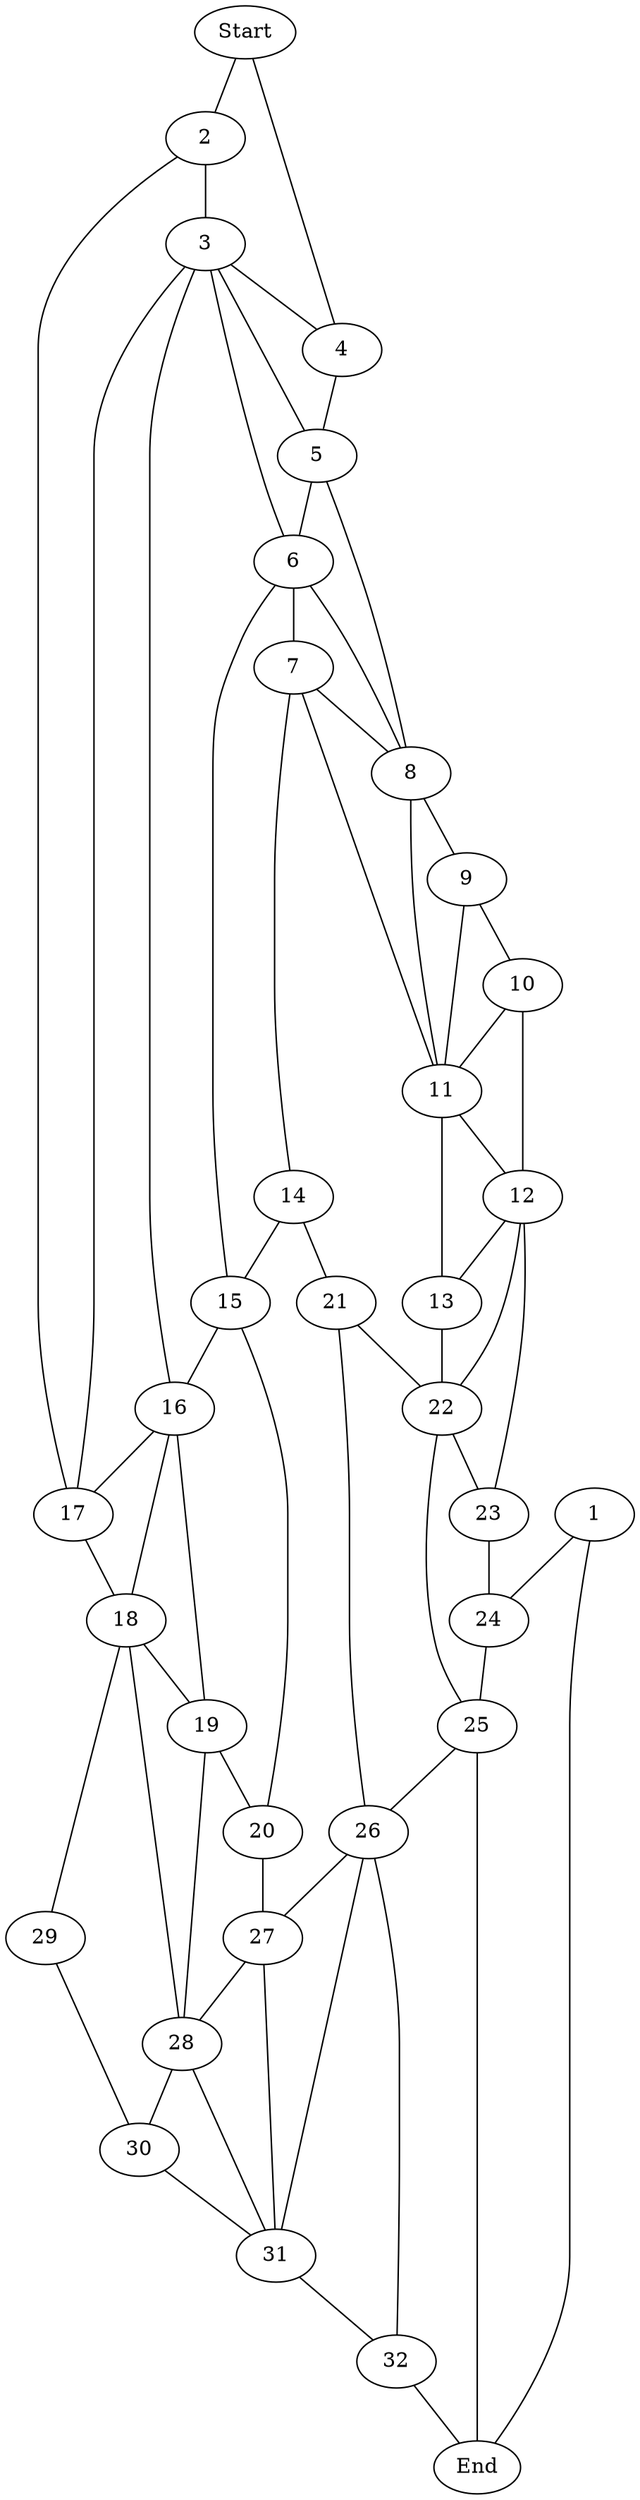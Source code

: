 graph "Some Unique Identifier" {
    // Graph - 1
    // 0 [pos = "189,90";];
    // 1 [pos = "366,370";];
    // 2 [pos = "95,154";];
    // 3 [pos = "318,157";];
    // 4 [pos = "139,306";];
    // 5 [pos = "256,305";];
    // 6 [pos = "510,309";];
    // 7 [pos = "430,167";];
    // 8 [pos = "234,424";];
    // 9 [pos = "365,491";];
    // End [pos = "553,78";];
    // Start [pos = "33,372";];
    
    // // 0 -- 1 [key = "special";];
    // 0 -- 2 [key = "12";];
    // 2 -- 4 [key = "13";];
    // 4 -- 5 [key = "14";];
    // 1 -- 5 [key = "15";];
    // 1 -- 6 [key = "16";];
    // 6 -- 7 [key = "17";];
    // 3 -- 7 [key = "18";];
    // 0 -- 3 [key = "19";];
    // 3 -- 5 [key = "20";];
    // 0 -- 9 [key = "21";];
    // 7 -- 9 [key = "22";];
    // 3 -- 9 [key = "23";];
    // 1 -- 8 [key = "24";];
    // 5 -- 8 [key = "25";];
    // 4 -- 8 [key = "26";];
    // 6 -- End [key = "27";];
    // 9 -- End [key = "28";];
    // 7 -- End [key = "29";];
    // 4 -- Start [key = "30";];
    // 8 -- Start [key = "31";];
    // 2 -- Start [key = "32";];
    
    Start [pos = "39, 449";];
    1 [pos = "607, 30";];
    2 [pos = "125, 453";];
    3 [pos = "137, 362";];
    4 [pos = "47, 362";];
    5 [pos = "48, 284";];
    6 [pos = "148, 281";];
    7 [pos = "149, 192";];
    8 [pos = "56, 182";];
    9 [pos = "56, 98";];
    10 [pos = "160, 25";];
    11 [pos = "165, 105";];
    12 [pos = "240, 25";];
    13 [pos = "245, 113";];
    14 [pos = "247, 204";];
    15 [pos = "247, 294";];
    16 [pos = "247, 367";];
    17 [pos = "250, 456";];
    18 [pos = "355, 457";];
    19 [pos = "363, 361";];
    20 [pos = "362, 273";];
    21 [pos = "362, 190";];
    22 [pos = "366, 121";];
    23 [pos = "365, 32";];
    24 [pos = "480, 32";];
    25 [pos = "480, 116";];
    26 [pos = "480, 200";];
    27 [pos = "480, 272";];
    28 [pos = "480, 355";];
    29 [pos = "480, 457";];
    30 [pos = "606, 356";];
    31 [pos = "606, 292";];
    32 [pos = "606, 193";];
    End [pos = "606, 105";];
    
    Start -- 2 [key = "34";];
    2 -- 17 [key = "35";];
    17 -- 18 [key = "36";];
    18 -- 29 [key = "37";];
    29 -- 30 [key = "38";];
    28 -- 30 [key = "39";];
    19 -- 28 [key = "40";];
    16 -- 19 [key = "41";];
    3 -- 16 [key = "42";];
    3 -- 4 [key = "43";];
    4 -- 5 [key = "44";];
    5 -- 6 [key = "45";];
    6 -- 15 [key = "46";];
    15 -- 20 [key = "47";];
    20 -- 27 [key = "48";];
    27 -- 31 [key = "49";];
    31 -- 32 [key = "50";];
    26 -- 32 [key = "51";];
    21 -- 26 [key = "52";];
    14 -- 21 [key = "53";];
    7 -- 14 [key = "54";];
    7 -- 8 [key = "55";];
    8 -- 9 [key = "56";];
    9 -- 11 [key = "57";];
    11 -- 13 [key = "58";];
    13 -- 22 [key = "59";];
    22 -- 25 [key = "60";];
    1 -- End [key = "61";];
    1 -- 24 [key = "62";];
    23 -- 24 [key = "63";];
    12 -- 23 [key = "64";];
    10 -- 12 [key = "65";];
    9 -- 10 [key = "66";];
    Start -- 4 [key = "67";];
    2 -- 3 [key = "68";];
    16 -- 17 [key = "69";];
    18 -- 19 [key = "70";];
    30 -- 31 [key = "71";];
    32 -- End [key = "72";];
    25 -- 26 [key = "73";];
    26 -- 27 [key = "74";];
    27 -- 28 [key = "75";];
    19 -- 20 [key = "76";];
    21 -- 22 [key = "77";];
    22 -- 23 [key = "78";];
    24 -- 25 [key = "79";];
    12 -- 13 [key = "80";];
    14 -- 15 [key = "81";];
    15 -- 16 [key = "82";];
    3 -- 6 [key = "83";];
    6 -- 7 [key = "84";];
    7 -- 11 [key = "85";];
    10 -- 11 [key = "86";];
    5 -- 8 [key = "87";];
    8 -- 11 [key = "89";];
    11 -- 12 [key = "90";];
    18 -- 28 [key = "91";];
    28 -- 31 [key = "92";];
    12 -- 22 [key = "93";];
    16 -- 18 [key = "94";];
    26 -- 31 [key = "95";];
    3 -- 17 [key = "96";];
    3 -- 5 [key = "97";];
    25 -- End [key = "98";];
    6 -- 8 [key = "99";];
}